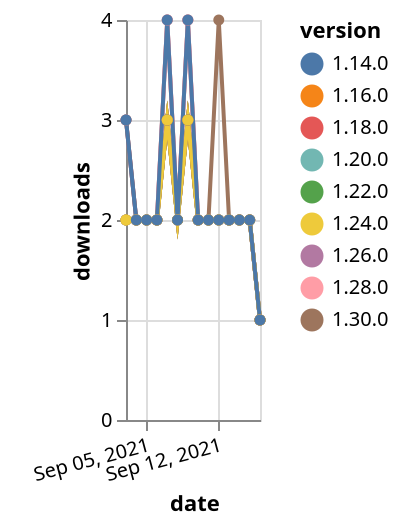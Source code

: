{"$schema": "https://vega.github.io/schema/vega-lite/v5.json", "description": "A simple bar chart with embedded data.", "data": {"values": [{"date": "2021-09-03", "total": 2467, "delta": 2, "version": "1.18.0"}, {"date": "2021-09-04", "total": 2469, "delta": 2, "version": "1.18.0"}, {"date": "2021-09-05", "total": 2471, "delta": 2, "version": "1.18.0"}, {"date": "2021-09-06", "total": 2473, "delta": 2, "version": "1.18.0"}, {"date": "2021-09-07", "total": 2477, "delta": 4, "version": "1.18.0"}, {"date": "2021-09-08", "total": 2479, "delta": 2, "version": "1.18.0"}, {"date": "2021-09-09", "total": 2483, "delta": 4, "version": "1.18.0"}, {"date": "2021-09-10", "total": 2485, "delta": 2, "version": "1.18.0"}, {"date": "2021-09-11", "total": 2487, "delta": 2, "version": "1.18.0"}, {"date": "2021-09-12", "total": 2489, "delta": 2, "version": "1.18.0"}, {"date": "2021-09-13", "total": 2491, "delta": 2, "version": "1.18.0"}, {"date": "2021-09-14", "total": 2493, "delta": 2, "version": "1.18.0"}, {"date": "2021-09-15", "total": 2495, "delta": 2, "version": "1.18.0"}, {"date": "2021-09-16", "total": 2496, "delta": 1, "version": "1.18.0"}, {"date": "2021-09-03", "total": 1650, "delta": 2, "version": "1.22.0"}, {"date": "2021-09-04", "total": 1652, "delta": 2, "version": "1.22.0"}, {"date": "2021-09-05", "total": 1654, "delta": 2, "version": "1.22.0"}, {"date": "2021-09-06", "total": 1656, "delta": 2, "version": "1.22.0"}, {"date": "2021-09-07", "total": 1659, "delta": 3, "version": "1.22.0"}, {"date": "2021-09-08", "total": 1661, "delta": 2, "version": "1.22.0"}, {"date": "2021-09-09", "total": 1664, "delta": 3, "version": "1.22.0"}, {"date": "2021-09-10", "total": 1666, "delta": 2, "version": "1.22.0"}, {"date": "2021-09-11", "total": 1668, "delta": 2, "version": "1.22.0"}, {"date": "2021-09-12", "total": 1670, "delta": 2, "version": "1.22.0"}, {"date": "2021-09-13", "total": 1672, "delta": 2, "version": "1.22.0"}, {"date": "2021-09-14", "total": 1674, "delta": 2, "version": "1.22.0"}, {"date": "2021-09-15", "total": 1676, "delta": 2, "version": "1.22.0"}, {"date": "2021-09-16", "total": 1677, "delta": 1, "version": "1.22.0"}, {"date": "2021-09-03", "total": 717, "delta": 3, "version": "1.28.0"}, {"date": "2021-09-04", "total": 719, "delta": 2, "version": "1.28.0"}, {"date": "2021-09-05", "total": 721, "delta": 2, "version": "1.28.0"}, {"date": "2021-09-06", "total": 723, "delta": 2, "version": "1.28.0"}, {"date": "2021-09-07", "total": 727, "delta": 4, "version": "1.28.0"}, {"date": "2021-09-08", "total": 729, "delta": 2, "version": "1.28.0"}, {"date": "2021-09-09", "total": 733, "delta": 4, "version": "1.28.0"}, {"date": "2021-09-10", "total": 735, "delta": 2, "version": "1.28.0"}, {"date": "2021-09-11", "total": 737, "delta": 2, "version": "1.28.0"}, {"date": "2021-09-12", "total": 739, "delta": 2, "version": "1.28.0"}, {"date": "2021-09-13", "total": 741, "delta": 2, "version": "1.28.0"}, {"date": "2021-09-14", "total": 743, "delta": 2, "version": "1.28.0"}, {"date": "2021-09-15", "total": 745, "delta": 2, "version": "1.28.0"}, {"date": "2021-09-16", "total": 746, "delta": 1, "version": "1.28.0"}, {"date": "2021-09-03", "total": 1012, "delta": 3, "version": "1.26.0"}, {"date": "2021-09-04", "total": 1014, "delta": 2, "version": "1.26.0"}, {"date": "2021-09-05", "total": 1016, "delta": 2, "version": "1.26.0"}, {"date": "2021-09-06", "total": 1018, "delta": 2, "version": "1.26.0"}, {"date": "2021-09-07", "total": 1021, "delta": 3, "version": "1.26.0"}, {"date": "2021-09-08", "total": 1023, "delta": 2, "version": "1.26.0"}, {"date": "2021-09-09", "total": 1026, "delta": 3, "version": "1.26.0"}, {"date": "2021-09-10", "total": 1028, "delta": 2, "version": "1.26.0"}, {"date": "2021-09-11", "total": 1030, "delta": 2, "version": "1.26.0"}, {"date": "2021-09-12", "total": 1032, "delta": 2, "version": "1.26.0"}, {"date": "2021-09-13", "total": 1034, "delta": 2, "version": "1.26.0"}, {"date": "2021-09-14", "total": 1036, "delta": 2, "version": "1.26.0"}, {"date": "2021-09-15", "total": 1038, "delta": 2, "version": "1.26.0"}, {"date": "2021-09-16", "total": 1039, "delta": 1, "version": "1.26.0"}, {"date": "2021-09-03", "total": 2046, "delta": 2, "version": "1.20.0"}, {"date": "2021-09-04", "total": 2048, "delta": 2, "version": "1.20.0"}, {"date": "2021-09-05", "total": 2050, "delta": 2, "version": "1.20.0"}, {"date": "2021-09-06", "total": 2052, "delta": 2, "version": "1.20.0"}, {"date": "2021-09-07", "total": 2055, "delta": 3, "version": "1.20.0"}, {"date": "2021-09-08", "total": 2057, "delta": 2, "version": "1.20.0"}, {"date": "2021-09-09", "total": 2060, "delta": 3, "version": "1.20.0"}, {"date": "2021-09-10", "total": 2062, "delta": 2, "version": "1.20.0"}, {"date": "2021-09-11", "total": 2064, "delta": 2, "version": "1.20.0"}, {"date": "2021-09-12", "total": 2066, "delta": 2, "version": "1.20.0"}, {"date": "2021-09-13", "total": 2068, "delta": 2, "version": "1.20.0"}, {"date": "2021-09-14", "total": 2070, "delta": 2, "version": "1.20.0"}, {"date": "2021-09-15", "total": 2072, "delta": 2, "version": "1.20.0"}, {"date": "2021-09-16", "total": 2073, "delta": 1, "version": "1.20.0"}, {"date": "2021-09-03", "total": 2567, "delta": 2, "version": "1.16.0"}, {"date": "2021-09-04", "total": 2569, "delta": 2, "version": "1.16.0"}, {"date": "2021-09-05", "total": 2571, "delta": 2, "version": "1.16.0"}, {"date": "2021-09-06", "total": 2573, "delta": 2, "version": "1.16.0"}, {"date": "2021-09-07", "total": 2576, "delta": 3, "version": "1.16.0"}, {"date": "2021-09-08", "total": 2578, "delta": 2, "version": "1.16.0"}, {"date": "2021-09-09", "total": 2581, "delta": 3, "version": "1.16.0"}, {"date": "2021-09-10", "total": 2583, "delta": 2, "version": "1.16.0"}, {"date": "2021-09-11", "total": 2585, "delta": 2, "version": "1.16.0"}, {"date": "2021-09-12", "total": 2587, "delta": 2, "version": "1.16.0"}, {"date": "2021-09-13", "total": 2589, "delta": 2, "version": "1.16.0"}, {"date": "2021-09-14", "total": 2591, "delta": 2, "version": "1.16.0"}, {"date": "2021-09-15", "total": 2593, "delta": 2, "version": "1.16.0"}, {"date": "2021-09-16", "total": 2594, "delta": 1, "version": "1.16.0"}, {"date": "2021-09-03", "total": 230, "delta": 3, "version": "1.30.0"}, {"date": "2021-09-04", "total": 232, "delta": 2, "version": "1.30.0"}, {"date": "2021-09-05", "total": 234, "delta": 2, "version": "1.30.0"}, {"date": "2021-09-06", "total": 236, "delta": 2, "version": "1.30.0"}, {"date": "2021-09-07", "total": 239, "delta": 3, "version": "1.30.0"}, {"date": "2021-09-08", "total": 241, "delta": 2, "version": "1.30.0"}, {"date": "2021-09-09", "total": 244, "delta": 3, "version": "1.30.0"}, {"date": "2021-09-10", "total": 246, "delta": 2, "version": "1.30.0"}, {"date": "2021-09-11", "total": 248, "delta": 2, "version": "1.30.0"}, {"date": "2021-09-12", "total": 252, "delta": 4, "version": "1.30.0"}, {"date": "2021-09-13", "total": 254, "delta": 2, "version": "1.30.0"}, {"date": "2021-09-14", "total": 256, "delta": 2, "version": "1.30.0"}, {"date": "2021-09-15", "total": 258, "delta": 2, "version": "1.30.0"}, {"date": "2021-09-16", "total": 259, "delta": 1, "version": "1.30.0"}, {"date": "2021-09-03", "total": 1458, "delta": 2, "version": "1.24.0"}, {"date": "2021-09-04", "total": 1460, "delta": 2, "version": "1.24.0"}, {"date": "2021-09-05", "total": 1462, "delta": 2, "version": "1.24.0"}, {"date": "2021-09-06", "total": 1464, "delta": 2, "version": "1.24.0"}, {"date": "2021-09-07", "total": 1467, "delta": 3, "version": "1.24.0"}, {"date": "2021-09-08", "total": 1469, "delta": 2, "version": "1.24.0"}, {"date": "2021-09-09", "total": 1472, "delta": 3, "version": "1.24.0"}, {"date": "2021-09-10", "total": 1474, "delta": 2, "version": "1.24.0"}, {"date": "2021-09-11", "total": 1476, "delta": 2, "version": "1.24.0"}, {"date": "2021-09-12", "total": 1478, "delta": 2, "version": "1.24.0"}, {"date": "2021-09-13", "total": 1480, "delta": 2, "version": "1.24.0"}, {"date": "2021-09-14", "total": 1482, "delta": 2, "version": "1.24.0"}, {"date": "2021-09-15", "total": 1484, "delta": 2, "version": "1.24.0"}, {"date": "2021-09-16", "total": 1485, "delta": 1, "version": "1.24.0"}, {"date": "2021-09-03", "total": 3084, "delta": 3, "version": "1.14.0"}, {"date": "2021-09-04", "total": 3086, "delta": 2, "version": "1.14.0"}, {"date": "2021-09-05", "total": 3088, "delta": 2, "version": "1.14.0"}, {"date": "2021-09-06", "total": 3090, "delta": 2, "version": "1.14.0"}, {"date": "2021-09-07", "total": 3094, "delta": 4, "version": "1.14.0"}, {"date": "2021-09-08", "total": 3096, "delta": 2, "version": "1.14.0"}, {"date": "2021-09-09", "total": 3100, "delta": 4, "version": "1.14.0"}, {"date": "2021-09-10", "total": 3102, "delta": 2, "version": "1.14.0"}, {"date": "2021-09-11", "total": 3104, "delta": 2, "version": "1.14.0"}, {"date": "2021-09-12", "total": 3106, "delta": 2, "version": "1.14.0"}, {"date": "2021-09-13", "total": 3108, "delta": 2, "version": "1.14.0"}, {"date": "2021-09-14", "total": 3110, "delta": 2, "version": "1.14.0"}, {"date": "2021-09-15", "total": 3112, "delta": 2, "version": "1.14.0"}, {"date": "2021-09-16", "total": 3113, "delta": 1, "version": "1.14.0"}]}, "width": "container", "mark": {"type": "line", "point": {"filled": true}}, "encoding": {"x": {"field": "date", "type": "temporal", "timeUnit": "yearmonthdate", "title": "date", "axis": {"labelAngle": -15}}, "y": {"field": "delta", "type": "quantitative", "title": "downloads"}, "color": {"field": "version", "type": "nominal"}, "tooltip": {"field": "delta"}}}